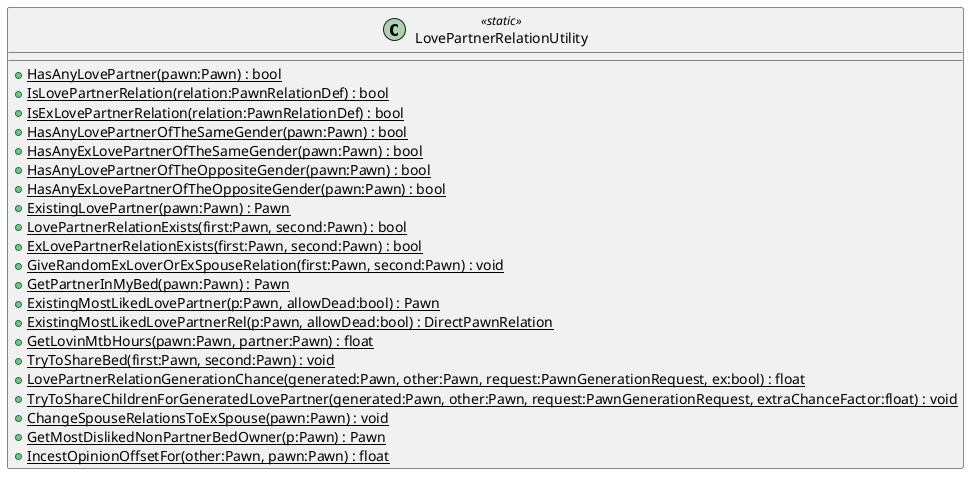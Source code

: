 @startuml
class LovePartnerRelationUtility <<static>> {
    + {static} HasAnyLovePartner(pawn:Pawn) : bool
    + {static} IsLovePartnerRelation(relation:PawnRelationDef) : bool
    + {static} IsExLovePartnerRelation(relation:PawnRelationDef) : bool
    + {static} HasAnyLovePartnerOfTheSameGender(pawn:Pawn) : bool
    + {static} HasAnyExLovePartnerOfTheSameGender(pawn:Pawn) : bool
    + {static} HasAnyLovePartnerOfTheOppositeGender(pawn:Pawn) : bool
    + {static} HasAnyExLovePartnerOfTheOppositeGender(pawn:Pawn) : bool
    + {static} ExistingLovePartner(pawn:Pawn) : Pawn
    + {static} LovePartnerRelationExists(first:Pawn, second:Pawn) : bool
    + {static} ExLovePartnerRelationExists(first:Pawn, second:Pawn) : bool
    + {static} GiveRandomExLoverOrExSpouseRelation(first:Pawn, second:Pawn) : void
    + {static} GetPartnerInMyBed(pawn:Pawn) : Pawn
    + {static} ExistingMostLikedLovePartner(p:Pawn, allowDead:bool) : Pawn
    + {static} ExistingMostLikedLovePartnerRel(p:Pawn, allowDead:bool) : DirectPawnRelation
    + {static} GetLovinMtbHours(pawn:Pawn, partner:Pawn) : float
    + {static} TryToShareBed(first:Pawn, second:Pawn) : void
    + {static} LovePartnerRelationGenerationChance(generated:Pawn, other:Pawn, request:PawnGenerationRequest, ex:bool) : float
    + {static} TryToShareChildrenForGeneratedLovePartner(generated:Pawn, other:Pawn, request:PawnGenerationRequest, extraChanceFactor:float) : void
    + {static} ChangeSpouseRelationsToExSpouse(pawn:Pawn) : void
    + {static} GetMostDislikedNonPartnerBedOwner(p:Pawn) : Pawn
    + {static} IncestOpinionOffsetFor(other:Pawn, pawn:Pawn) : float
}
@enduml
